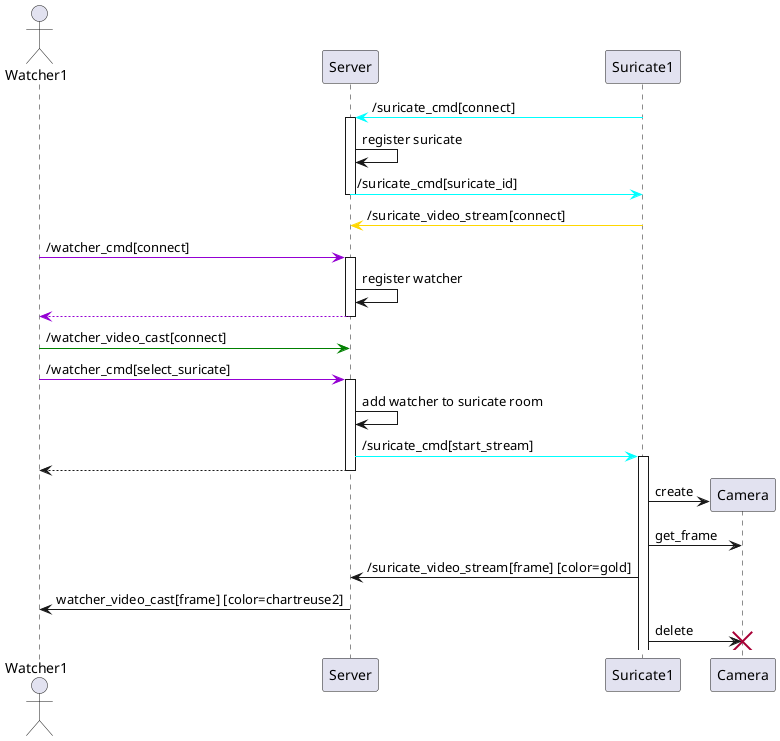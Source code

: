 @startuml sequence digrame
	actor Watcher1 	
	participant Server
    participant Suricate1
    participant Camera
	' Suricate connect to server
	Suricate1 -[#cyan]> Server ++ : /suricate_cmd[connect]
	Server -> Server : register suricate
	Server -[#cyan]> Suricate1 -- : /suricate_cmd[suricate_id]
    
	Suricate1 -[#gold]> Server: /suricate_video_stream[connect] 
	
	' Watcher connnect to server
	Watcher1 -[#darkviolet]> Server ++: /watcher_cmd[connect] 
    Server -> Server : register watcher
	return
	Watcher1 -[#green]> Server : /watcher_video_cast[connect] 

	' Watcher select suricate to watch
	Watcher1 -[#darkviolet]> Server ++ : /watcher_cmd[select_suricate] 
	Server -> Server : add watcher to suricate room
    Server -[#cyan]> Suricate1 ++ : /suricate_cmd[start_stream]
    Server --> Watcher1 --

    ' Create camera
	Suricate1 -> Camera ** : create
	Suricate1 -> Camera : get_frame
	Suricate1 -> Server : /suricate_video_stream[frame] [color=gold]
	Server -> Watcher1 : watcher_video_cast[frame] [color=chartreuse2]
	
	Suricate1 -> Camera !! : delete
    

		
@enduml